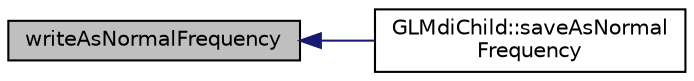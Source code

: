 digraph "writeAsNormalFrequency"
{
  edge [fontname="Helvetica",fontsize="10",labelfontname="Helvetica",labelfontsize="10"];
  node [fontname="Helvetica",fontsize="10",shape=record];
  rankdir="LR";
  Node1 [label="writeAsNormalFrequency",height=0.2,width=0.4,color="black", fillcolor="grey75", style="filled" fontcolor="black"];
  Node1 -> Node2 [dir="back",color="midnightblue",fontsize="10",style="solid",fontname="Helvetica"];
  Node2 [label="GLMdiChild::saveAsNormal\lFrequency",height=0.2,width=0.4,color="black", fillcolor="white", style="filled",URL="$class_g_l_mdi_child.html#afd383914bc80f7a10ca699bf7b1a6dc6"];
}
